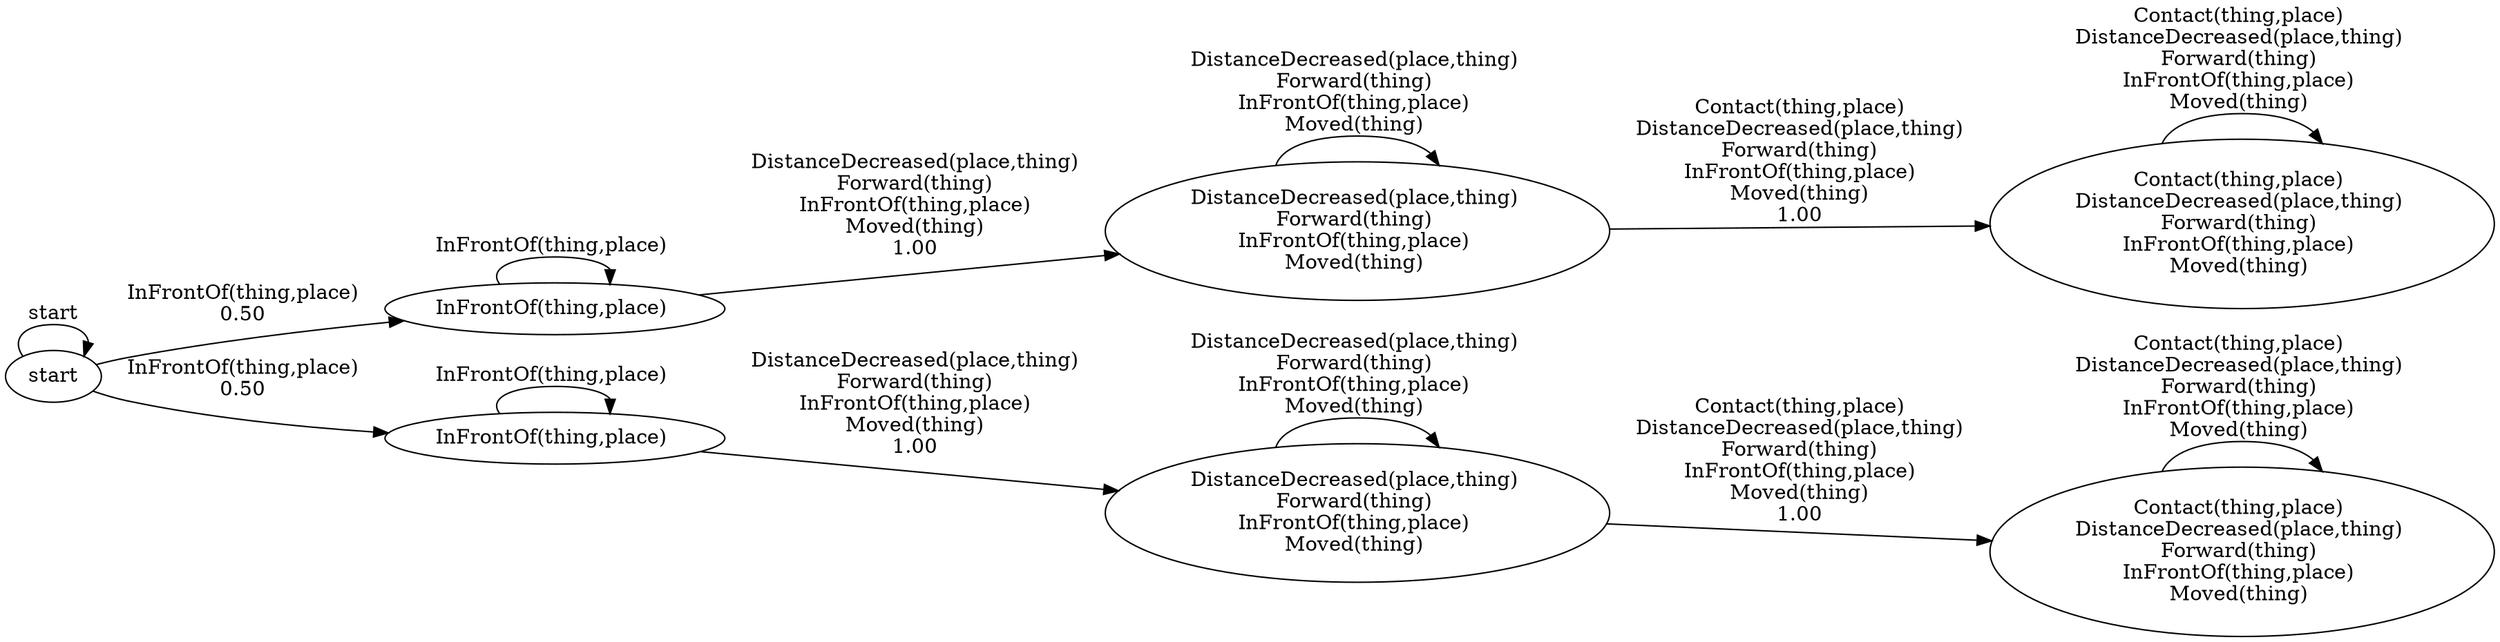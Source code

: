 digraph G { 
	graph [ rankdir=LR ]; 
	"5" [fontcolor="black",label="DistanceDecreased(place,thing) \nForward(thing) \nInFrontOf(thing,place) \nMoved(thing) \n"];
	"5" -> "5" [label="DistanceDecreased(place,thing) \nForward(thing) \nInFrontOf(thing,place) \nMoved(thing) \n"];
	"5" -> "6" [label="Contact(thing,place)\nDistanceDecreased(place,thing)\nForward(thing)\nInFrontOf(thing,place)\nMoved(thing)\n1.00"] ;
	"3" [fontcolor="black",label="Contact(thing,place) \nDistanceDecreased(place,thing) \nForward(thing) \nInFrontOf(thing,place) \nMoved(thing) \n"];
	"3" -> "3" [label="Contact(thing,place) \nDistanceDecreased(place,thing) \nForward(thing) \nInFrontOf(thing,place) \nMoved(thing) \n"];
	"4" [fontcolor="black",label="InFrontOf(thing,place) \n"];
	"4" -> "4" [label="InFrontOf(thing,place) \n"];
	"4" -> "5" [label="DistanceDecreased(place,thing)\nForward(thing)\nInFrontOf(thing,place)\nMoved(thing)\n1.00"] ;
	"2" [fontcolor="black",label="DistanceDecreased(place,thing) \nForward(thing) \nInFrontOf(thing,place) \nMoved(thing) \n"];
	"2" -> "2" [label="DistanceDecreased(place,thing) \nForward(thing) \nInFrontOf(thing,place) \nMoved(thing) \n"];
	"2" -> "3" [label="Contact(thing,place)\nDistanceDecreased(place,thing)\nForward(thing)\nInFrontOf(thing,place)\nMoved(thing)\n1.00"] ;
	"6" [fontcolor="black",label="Contact(thing,place) \nDistanceDecreased(place,thing) \nForward(thing) \nInFrontOf(thing,place) \nMoved(thing) \n"];
	"6" -> "6" [label="Contact(thing,place) \nDistanceDecreased(place,thing) \nForward(thing) \nInFrontOf(thing,place) \nMoved(thing) \n"];
	"0" [fontcolor="black",label="start"];
	"0" -> "0" [label="start"];
	"0" -> "4" [label="InFrontOf(thing,place)\n0.50"] ;
	"0" -> "1" [label="InFrontOf(thing,place)\n0.50"] ;
	"1" [fontcolor="black",label="InFrontOf(thing,place) \n"];
	"1" -> "1" [label="InFrontOf(thing,place) \n"];
	"1" -> "2" [label="DistanceDecreased(place,thing)\nForward(thing)\nInFrontOf(thing,place)\nMoved(thing)\n1.00"] ;
}
